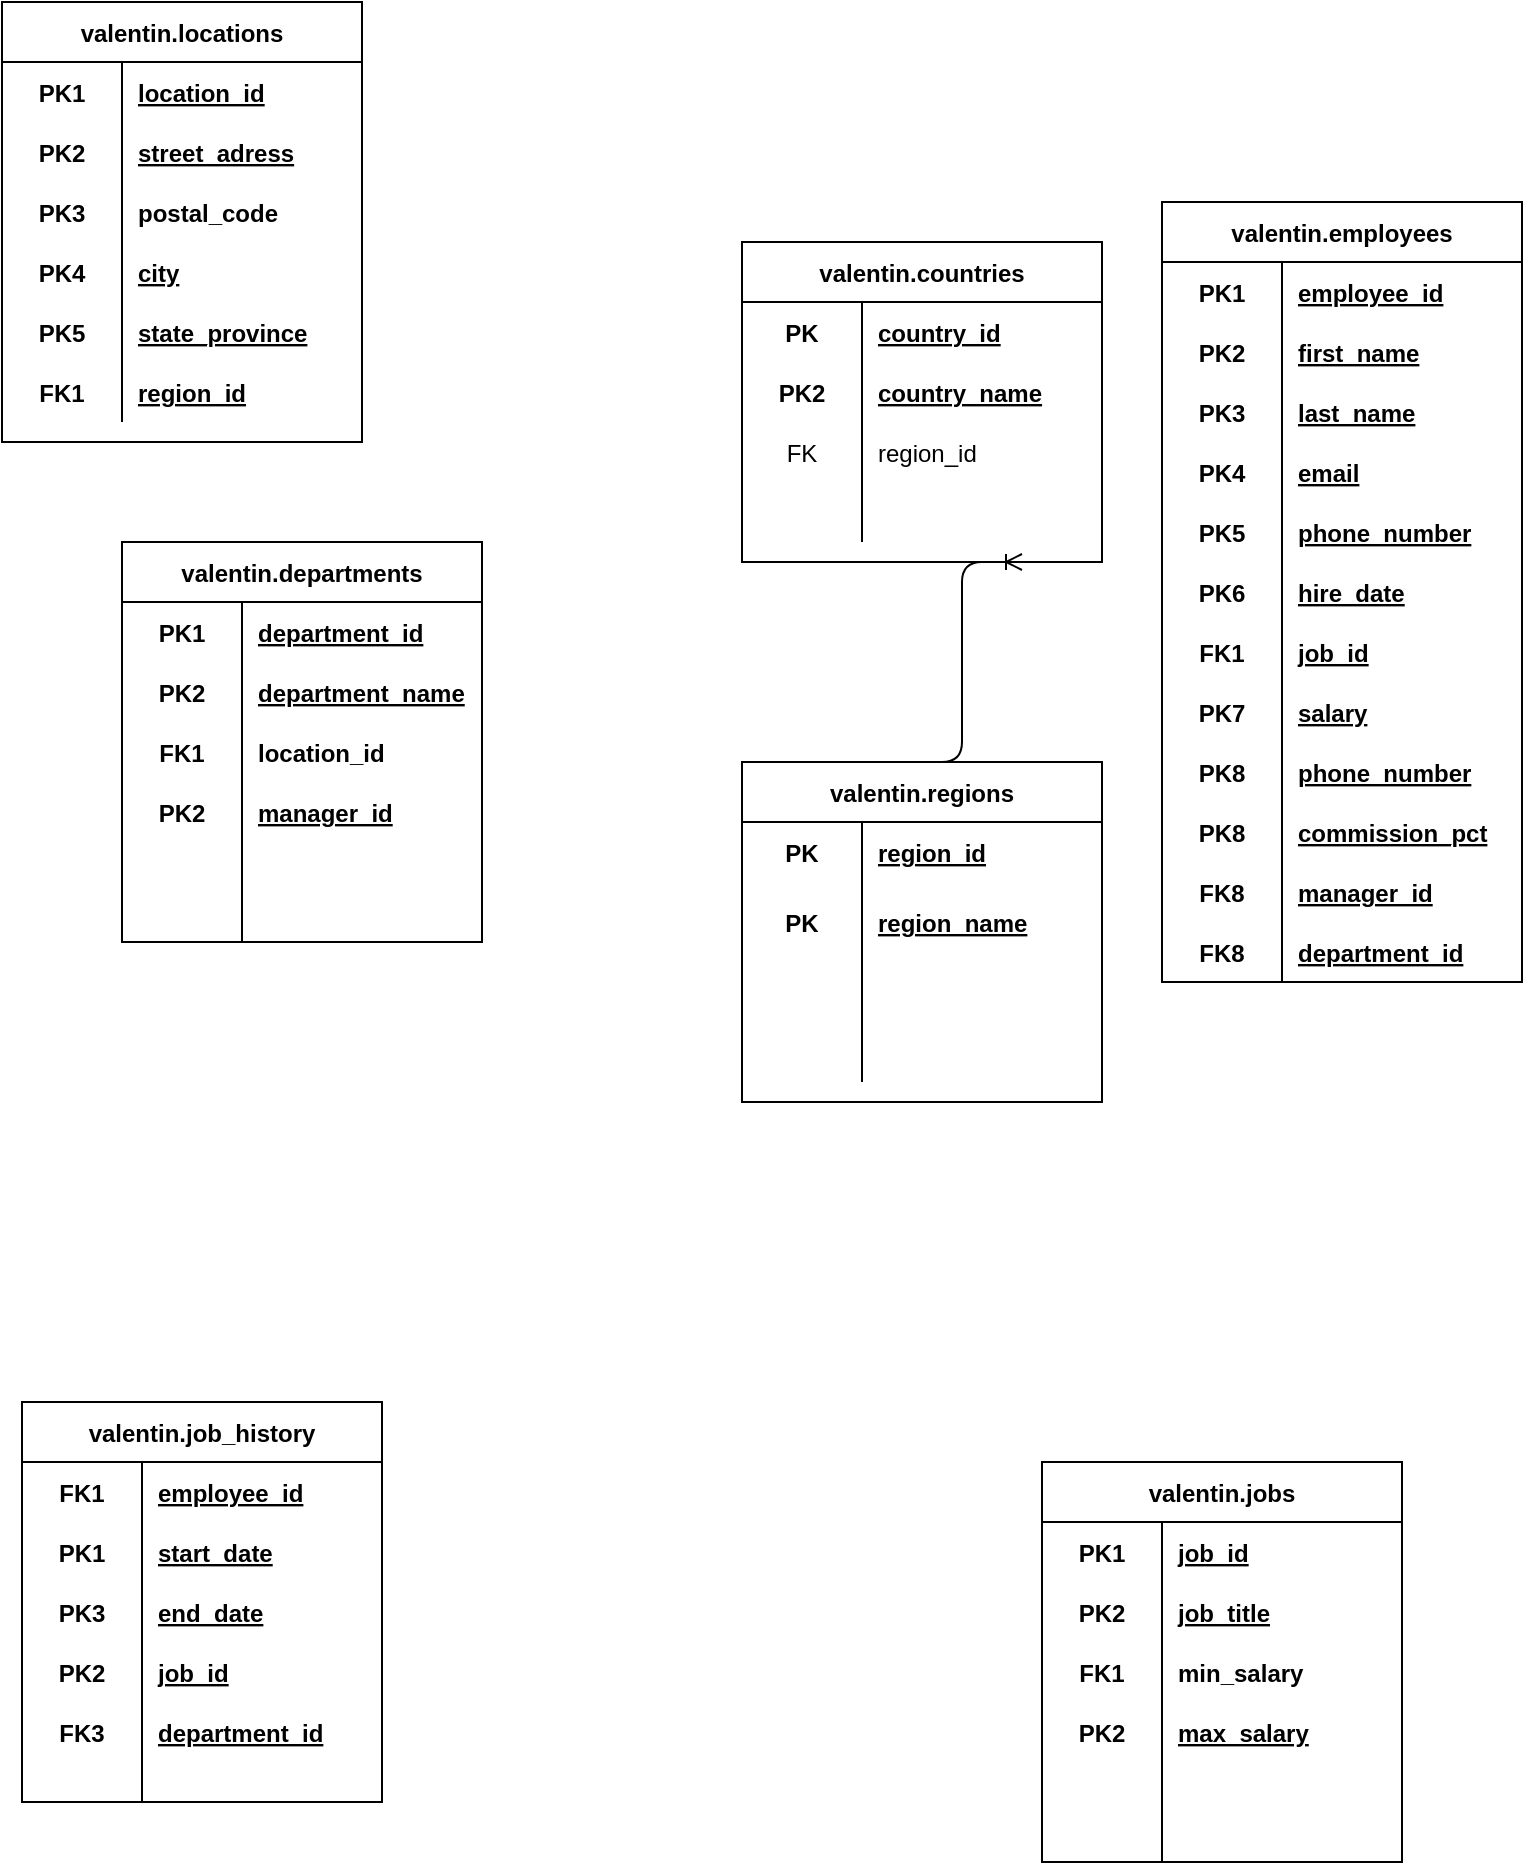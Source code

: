 <mxfile version="13.10.1" type="github"><diagram id="auROdRa1ODLx50EWRvjH" name="Page-1"><mxGraphModel dx="1038" dy="523" grid="1" gridSize="10" guides="1" tooltips="1" connect="1" arrows="1" fold="1" page="1" pageScale="1" pageWidth="827" pageHeight="1169" math="0" shadow="0"><root><mxCell id="0"/><mxCell id="1" parent="0"/><mxCell id="sMAWAuY0yHRVoOCwFeGY-1" value="valentin.regions" style="shape=table;startSize=30;container=1;collapsible=1;childLayout=tableLayout;fixedRows=1;rowLines=0;fontStyle=1;align=center;resizeLast=1;" vertex="1" parent="1"><mxGeometry x="370" y="400" width="180" height="170" as="geometry"/></mxCell><mxCell id="sMAWAuY0yHRVoOCwFeGY-2" value="" style="shape=partialRectangle;collapsible=0;dropTarget=0;pointerEvents=0;fillColor=none;top=0;left=0;bottom=0;right=0;points=[[0,0.5],[1,0.5]];portConstraint=eastwest;" vertex="1" parent="sMAWAuY0yHRVoOCwFeGY-1"><mxGeometry y="30" width="180" height="30" as="geometry"/></mxCell><mxCell id="sMAWAuY0yHRVoOCwFeGY-3" value="PK" style="shape=partialRectangle;connectable=0;fillColor=none;top=0;left=0;bottom=0;right=0;fontStyle=1;overflow=hidden;" vertex="1" parent="sMAWAuY0yHRVoOCwFeGY-2"><mxGeometry width="60" height="30" as="geometry"/></mxCell><mxCell id="sMAWAuY0yHRVoOCwFeGY-4" value="region_id" style="shape=partialRectangle;connectable=0;fillColor=none;top=0;left=0;bottom=0;right=0;align=left;spacingLeft=6;fontStyle=5;overflow=hidden;" vertex="1" parent="sMAWAuY0yHRVoOCwFeGY-2"><mxGeometry x="60" width="120" height="30" as="geometry"/></mxCell><mxCell id="sMAWAuY0yHRVoOCwFeGY-5" value="" style="shape=partialRectangle;collapsible=0;dropTarget=0;pointerEvents=0;fillColor=none;top=0;left=0;bottom=1;right=0;points=[[0,0.5],[1,0.5]];portConstraint=eastwest;strokeColor=none;" vertex="1" parent="sMAWAuY0yHRVoOCwFeGY-1"><mxGeometry y="60" width="180" height="40" as="geometry"/></mxCell><mxCell id="sMAWAuY0yHRVoOCwFeGY-6" value="PK" style="shape=partialRectangle;connectable=0;fillColor=none;top=0;left=0;bottom=0;right=0;fontStyle=1;overflow=hidden;" vertex="1" parent="sMAWAuY0yHRVoOCwFeGY-5"><mxGeometry width="60" height="40" as="geometry"/></mxCell><mxCell id="sMAWAuY0yHRVoOCwFeGY-7" value="region_name" style="shape=partialRectangle;connectable=0;fillColor=none;top=0;left=0;bottom=0;right=0;align=left;spacingLeft=6;fontStyle=5;overflow=hidden;" vertex="1" parent="sMAWAuY0yHRVoOCwFeGY-5"><mxGeometry x="60" width="120" height="40" as="geometry"/></mxCell><mxCell id="sMAWAuY0yHRVoOCwFeGY-8" value="" style="shape=partialRectangle;collapsible=0;dropTarget=0;pointerEvents=0;fillColor=none;top=0;left=0;bottom=0;right=0;points=[[0,0.5],[1,0.5]];portConstraint=eastwest;" vertex="1" parent="sMAWAuY0yHRVoOCwFeGY-1"><mxGeometry y="100" width="180" height="30" as="geometry"/></mxCell><mxCell id="sMAWAuY0yHRVoOCwFeGY-9" value="" style="shape=partialRectangle;connectable=0;fillColor=none;top=0;left=0;bottom=0;right=0;editable=1;overflow=hidden;" vertex="1" parent="sMAWAuY0yHRVoOCwFeGY-8"><mxGeometry width="60" height="30" as="geometry"/></mxCell><mxCell id="sMAWAuY0yHRVoOCwFeGY-10" value="" style="shape=partialRectangle;connectable=0;fillColor=none;top=0;left=0;bottom=0;right=0;align=left;spacingLeft=6;overflow=hidden;" vertex="1" parent="sMAWAuY0yHRVoOCwFeGY-8"><mxGeometry x="60" width="120" height="30" as="geometry"/></mxCell><mxCell id="sMAWAuY0yHRVoOCwFeGY-11" value="" style="shape=partialRectangle;collapsible=0;dropTarget=0;pointerEvents=0;fillColor=none;top=0;left=0;bottom=0;right=0;points=[[0,0.5],[1,0.5]];portConstraint=eastwest;" vertex="1" parent="sMAWAuY0yHRVoOCwFeGY-1"><mxGeometry y="130" width="180" height="30" as="geometry"/></mxCell><mxCell id="sMAWAuY0yHRVoOCwFeGY-12" value="" style="shape=partialRectangle;connectable=0;fillColor=none;top=0;left=0;bottom=0;right=0;editable=1;overflow=hidden;" vertex="1" parent="sMAWAuY0yHRVoOCwFeGY-11"><mxGeometry width="60" height="30" as="geometry"/></mxCell><mxCell id="sMAWAuY0yHRVoOCwFeGY-13" value="" style="shape=partialRectangle;connectable=0;fillColor=none;top=0;left=0;bottom=0;right=0;align=left;spacingLeft=6;overflow=hidden;" vertex="1" parent="sMAWAuY0yHRVoOCwFeGY-11"><mxGeometry x="60" width="120" height="30" as="geometry"/></mxCell><mxCell id="WiR1-KO9exxDyAQfKW_R-1" value="valentin.countries" style="shape=table;startSize=30;container=1;collapsible=1;childLayout=tableLayout;fixedRows=1;rowLines=0;fontStyle=1;align=center;resizeLast=1;" vertex="1" parent="1"><mxGeometry x="370" y="140" width="180" height="160" as="geometry"/></mxCell><mxCell id="WiR1-KO9exxDyAQfKW_R-2" value="" style="shape=partialRectangle;collapsible=0;dropTarget=0;pointerEvents=0;fillColor=none;top=0;left=0;bottom=0;right=0;points=[[0,0.5],[1,0.5]];portConstraint=eastwest;" vertex="1" parent="WiR1-KO9exxDyAQfKW_R-1"><mxGeometry y="30" width="180" height="30" as="geometry"/></mxCell><mxCell id="WiR1-KO9exxDyAQfKW_R-3" value="PK" style="shape=partialRectangle;connectable=0;fillColor=none;top=0;left=0;bottom=0;right=0;fontStyle=1;overflow=hidden;" vertex="1" parent="WiR1-KO9exxDyAQfKW_R-2"><mxGeometry width="60" height="30" as="geometry"/></mxCell><mxCell id="WiR1-KO9exxDyAQfKW_R-4" value="country_id" style="shape=partialRectangle;connectable=0;fillColor=none;top=0;left=0;bottom=0;right=0;align=left;spacingLeft=6;fontStyle=5;overflow=hidden;" vertex="1" parent="WiR1-KO9exxDyAQfKW_R-2"><mxGeometry x="60" width="120" height="30" as="geometry"/></mxCell><mxCell id="WiR1-KO9exxDyAQfKW_R-5" value="" style="shape=partialRectangle;collapsible=0;dropTarget=0;pointerEvents=0;fillColor=none;top=0;left=0;bottom=1;right=0;points=[[0,0.5],[1,0.5]];portConstraint=eastwest;strokeColor=none;" vertex="1" parent="WiR1-KO9exxDyAQfKW_R-1"><mxGeometry y="60" width="180" height="30" as="geometry"/></mxCell><mxCell id="WiR1-KO9exxDyAQfKW_R-6" value="PK2" style="shape=partialRectangle;connectable=0;fillColor=none;top=0;left=0;bottom=0;right=0;fontStyle=1;overflow=hidden;" vertex="1" parent="WiR1-KO9exxDyAQfKW_R-5"><mxGeometry width="60" height="30" as="geometry"/></mxCell><mxCell id="WiR1-KO9exxDyAQfKW_R-7" value="country_name" style="shape=partialRectangle;connectable=0;fillColor=none;top=0;left=0;bottom=0;right=0;align=left;spacingLeft=6;fontStyle=5;overflow=hidden;" vertex="1" parent="WiR1-KO9exxDyAQfKW_R-5"><mxGeometry x="60" width="120" height="30" as="geometry"/></mxCell><mxCell id="WiR1-KO9exxDyAQfKW_R-8" value="" style="shape=partialRectangle;collapsible=0;dropTarget=0;pointerEvents=0;fillColor=none;top=0;left=0;bottom=0;right=0;points=[[0,0.5],[1,0.5]];portConstraint=eastwest;" vertex="1" parent="WiR1-KO9exxDyAQfKW_R-1"><mxGeometry y="90" width="180" height="30" as="geometry"/></mxCell><mxCell id="WiR1-KO9exxDyAQfKW_R-9" value="FK" style="shape=partialRectangle;connectable=0;fillColor=none;top=0;left=0;bottom=0;right=0;editable=1;overflow=hidden;" vertex="1" parent="WiR1-KO9exxDyAQfKW_R-8"><mxGeometry width="60" height="30" as="geometry"/></mxCell><mxCell id="WiR1-KO9exxDyAQfKW_R-10" value="region_id" style="shape=partialRectangle;connectable=0;fillColor=none;top=0;left=0;bottom=0;right=0;align=left;spacingLeft=6;overflow=hidden;" vertex="1" parent="WiR1-KO9exxDyAQfKW_R-8"><mxGeometry x="60" width="120" height="30" as="geometry"/></mxCell><mxCell id="WiR1-KO9exxDyAQfKW_R-11" value="" style="shape=partialRectangle;collapsible=0;dropTarget=0;pointerEvents=0;fillColor=none;top=0;left=0;bottom=0;right=0;points=[[0,0.5],[1,0.5]];portConstraint=eastwest;" vertex="1" parent="WiR1-KO9exxDyAQfKW_R-1"><mxGeometry y="120" width="180" height="30" as="geometry"/></mxCell><mxCell id="WiR1-KO9exxDyAQfKW_R-12" value="" style="shape=partialRectangle;connectable=0;fillColor=none;top=0;left=0;bottom=0;right=0;editable=1;overflow=hidden;" vertex="1" parent="WiR1-KO9exxDyAQfKW_R-11"><mxGeometry width="60" height="30" as="geometry"/></mxCell><mxCell id="WiR1-KO9exxDyAQfKW_R-13" value="" style="shape=partialRectangle;connectable=0;fillColor=none;top=0;left=0;bottom=0;right=0;align=left;spacingLeft=6;overflow=hidden;" vertex="1" parent="WiR1-KO9exxDyAQfKW_R-11"><mxGeometry x="60" width="120" height="30" as="geometry"/></mxCell><mxCell id="WiR1-KO9exxDyAQfKW_R-15" value="" style="edgeStyle=entityRelationEdgeStyle;fontSize=12;html=1;endArrow=ERoneToMany;" edge="1" parent="1"><mxGeometry width="100" height="100" relative="1" as="geometry"><mxPoint x="450" y="400" as="sourcePoint"/><mxPoint x="510" y="300" as="targetPoint"/></mxGeometry></mxCell><mxCell id="WiR1-KO9exxDyAQfKW_R-16" value="valentin.locations" style="shape=table;startSize=30;container=1;collapsible=1;childLayout=tableLayout;fixedRows=1;rowLines=0;fontStyle=1;align=center;resizeLast=1;" vertex="1" parent="1"><mxGeometry y="20" width="180" height="220" as="geometry"/></mxCell><mxCell id="WiR1-KO9exxDyAQfKW_R-17" value="" style="shape=partialRectangle;collapsible=0;dropTarget=0;pointerEvents=0;fillColor=none;top=0;left=0;bottom=0;right=0;points=[[0,0.5],[1,0.5]];portConstraint=eastwest;" vertex="1" parent="WiR1-KO9exxDyAQfKW_R-16"><mxGeometry y="30" width="180" height="30" as="geometry"/></mxCell><mxCell id="WiR1-KO9exxDyAQfKW_R-18" value="PK1" style="shape=partialRectangle;connectable=0;fillColor=none;top=0;left=0;bottom=0;right=0;fontStyle=1;overflow=hidden;" vertex="1" parent="WiR1-KO9exxDyAQfKW_R-17"><mxGeometry width="60" height="30" as="geometry"/></mxCell><mxCell id="WiR1-KO9exxDyAQfKW_R-19" value="location_id" style="shape=partialRectangle;connectable=0;fillColor=none;top=0;left=0;bottom=0;right=0;align=left;spacingLeft=6;fontStyle=5;overflow=hidden;" vertex="1" parent="WiR1-KO9exxDyAQfKW_R-17"><mxGeometry x="60" width="120" height="30" as="geometry"/></mxCell><mxCell id="WiR1-KO9exxDyAQfKW_R-20" value="" style="shape=partialRectangle;collapsible=0;dropTarget=0;pointerEvents=0;fillColor=none;top=0;left=0;bottom=1;right=0;points=[[0,0.5],[1,0.5]];portConstraint=eastwest;strokeColor=none;" vertex="1" parent="WiR1-KO9exxDyAQfKW_R-16"><mxGeometry y="60" width="180" height="30" as="geometry"/></mxCell><mxCell id="WiR1-KO9exxDyAQfKW_R-21" value="PK2" style="shape=partialRectangle;connectable=0;fillColor=none;top=0;left=0;bottom=0;right=0;fontStyle=1;overflow=hidden;" vertex="1" parent="WiR1-KO9exxDyAQfKW_R-20"><mxGeometry width="60" height="30" as="geometry"/></mxCell><mxCell id="WiR1-KO9exxDyAQfKW_R-22" value="street_adress" style="shape=partialRectangle;connectable=0;fillColor=none;top=0;left=0;bottom=0;right=0;align=left;spacingLeft=6;fontStyle=5;overflow=hidden;" vertex="1" parent="WiR1-KO9exxDyAQfKW_R-20"><mxGeometry x="60" width="120" height="30" as="geometry"/></mxCell><mxCell id="WiR1-KO9exxDyAQfKW_R-23" value="" style="shape=partialRectangle;collapsible=0;dropTarget=0;pointerEvents=0;fillColor=none;top=0;left=0;bottom=0;right=0;points=[[0,0.5],[1,0.5]];portConstraint=eastwest;" vertex="1" parent="WiR1-KO9exxDyAQfKW_R-16"><mxGeometry y="90" width="180" height="30" as="geometry"/></mxCell><mxCell id="WiR1-KO9exxDyAQfKW_R-24" value="PK3" style="shape=partialRectangle;connectable=0;fillColor=none;top=0;left=0;bottom=0;right=0;editable=1;overflow=hidden;fontStyle=1" vertex="1" parent="WiR1-KO9exxDyAQfKW_R-23"><mxGeometry width="60" height="30" as="geometry"/></mxCell><mxCell id="WiR1-KO9exxDyAQfKW_R-25" value="postal_code" style="shape=partialRectangle;connectable=0;fillColor=none;top=0;left=0;bottom=0;right=0;align=left;spacingLeft=6;overflow=hidden;fontStyle=1" vertex="1" parent="WiR1-KO9exxDyAQfKW_R-23"><mxGeometry x="60" width="120" height="30" as="geometry"/></mxCell><mxCell id="WiR1-KO9exxDyAQfKW_R-29" value="" style="shape=partialRectangle;collapsible=0;dropTarget=0;pointerEvents=0;fillColor=none;top=0;left=0;bottom=1;right=0;points=[[0,0.5],[1,0.5]];portConstraint=eastwest;strokeColor=none;" vertex="1" parent="WiR1-KO9exxDyAQfKW_R-16"><mxGeometry y="120" width="180" height="30" as="geometry"/></mxCell><mxCell id="WiR1-KO9exxDyAQfKW_R-30" value="PK4" style="shape=partialRectangle;connectable=0;fillColor=none;top=0;left=0;bottom=0;right=0;fontStyle=1;overflow=hidden;" vertex="1" parent="WiR1-KO9exxDyAQfKW_R-29"><mxGeometry width="60" height="30" as="geometry"/></mxCell><mxCell id="WiR1-KO9exxDyAQfKW_R-31" value="city" style="shape=partialRectangle;connectable=0;fillColor=none;top=0;left=0;bottom=0;right=0;align=left;spacingLeft=6;fontStyle=5;overflow=hidden;" vertex="1" parent="WiR1-KO9exxDyAQfKW_R-29"><mxGeometry x="60" width="120" height="30" as="geometry"/></mxCell><mxCell id="WiR1-KO9exxDyAQfKW_R-26" value="" style="shape=partialRectangle;collapsible=0;dropTarget=0;pointerEvents=0;fillColor=none;top=0;left=0;bottom=0;right=0;points=[[0,0.5],[1,0.5]];portConstraint=eastwest;strokeColor=none;" vertex="1" parent="WiR1-KO9exxDyAQfKW_R-16"><mxGeometry y="150" width="180" height="30" as="geometry"/></mxCell><mxCell id="WiR1-KO9exxDyAQfKW_R-27" value="PK5" style="shape=partialRectangle;connectable=0;fillColor=none;top=0;left=0;bottom=0;right=0;editable=1;overflow=hidden;fontStyle=1" vertex="1" parent="WiR1-KO9exxDyAQfKW_R-26"><mxGeometry width="60" height="30" as="geometry"/></mxCell><mxCell id="WiR1-KO9exxDyAQfKW_R-28" value="state_province" style="shape=partialRectangle;connectable=0;fillColor=none;top=0;left=0;bottom=0;right=0;align=left;spacingLeft=6;overflow=hidden;fontStyle=5" vertex="1" parent="WiR1-KO9exxDyAQfKW_R-26"><mxGeometry x="60" width="120" height="30" as="geometry"/></mxCell><mxCell id="WiR1-KO9exxDyAQfKW_R-33" value="" style="shape=partialRectangle;collapsible=0;dropTarget=0;pointerEvents=0;fillColor=none;top=0;left=0;bottom=1;right=0;points=[[0,0.5],[1,0.5]];portConstraint=eastwest;strokeColor=none;" vertex="1" parent="WiR1-KO9exxDyAQfKW_R-16"><mxGeometry y="180" width="180" height="30" as="geometry"/></mxCell><mxCell id="WiR1-KO9exxDyAQfKW_R-34" value="FK1" style="shape=partialRectangle;connectable=0;fillColor=none;top=0;left=0;bottom=0;right=0;fontStyle=1;overflow=hidden;" vertex="1" parent="WiR1-KO9exxDyAQfKW_R-33"><mxGeometry width="60" height="30" as="geometry"/></mxCell><mxCell id="WiR1-KO9exxDyAQfKW_R-35" value="region_id" style="shape=partialRectangle;connectable=0;fillColor=none;top=0;left=0;bottom=0;right=0;align=left;spacingLeft=6;fontStyle=5;overflow=hidden;" vertex="1" parent="WiR1-KO9exxDyAQfKW_R-33"><mxGeometry x="60" width="120" height="30" as="geometry"/></mxCell><mxCell id="WiR1-KO9exxDyAQfKW_R-36" value="valentin.departments" style="shape=table;startSize=30;container=1;collapsible=1;childLayout=tableLayout;fixedRows=1;rowLines=0;fontStyle=1;align=center;resizeLast=1;" vertex="1" parent="1"><mxGeometry x="60" y="290" width="180" height="200" as="geometry"/></mxCell><mxCell id="WiR1-KO9exxDyAQfKW_R-37" value="" style="shape=partialRectangle;collapsible=0;dropTarget=0;pointerEvents=0;fillColor=none;top=0;left=0;bottom=0;right=0;points=[[0,0.5],[1,0.5]];portConstraint=eastwest;" vertex="1" parent="WiR1-KO9exxDyAQfKW_R-36"><mxGeometry y="30" width="180" height="30" as="geometry"/></mxCell><mxCell id="WiR1-KO9exxDyAQfKW_R-38" value="PK1" style="shape=partialRectangle;connectable=0;fillColor=none;top=0;left=0;bottom=0;right=0;fontStyle=1;overflow=hidden;" vertex="1" parent="WiR1-KO9exxDyAQfKW_R-37"><mxGeometry width="60" height="30" as="geometry"/></mxCell><mxCell id="WiR1-KO9exxDyAQfKW_R-39" value="department_id" style="shape=partialRectangle;connectable=0;fillColor=none;top=0;left=0;bottom=0;right=0;align=left;spacingLeft=6;fontStyle=5;overflow=hidden;" vertex="1" parent="WiR1-KO9exxDyAQfKW_R-37"><mxGeometry x="60" width="120" height="30" as="geometry"/></mxCell><mxCell id="WiR1-KO9exxDyAQfKW_R-40" value="" style="shape=partialRectangle;collapsible=0;dropTarget=0;pointerEvents=0;fillColor=none;top=0;left=0;bottom=1;right=0;points=[[0,0.5],[1,0.5]];portConstraint=eastwest;strokeColor=none;" vertex="1" parent="WiR1-KO9exxDyAQfKW_R-36"><mxGeometry y="60" width="180" height="30" as="geometry"/></mxCell><mxCell id="WiR1-KO9exxDyAQfKW_R-41" value="PK2" style="shape=partialRectangle;connectable=0;fillColor=none;top=0;left=0;bottom=0;right=0;fontStyle=1;overflow=hidden;" vertex="1" parent="WiR1-KO9exxDyAQfKW_R-40"><mxGeometry width="60" height="30" as="geometry"/></mxCell><mxCell id="WiR1-KO9exxDyAQfKW_R-42" value="department_name" style="shape=partialRectangle;connectable=0;fillColor=none;top=0;left=0;bottom=0;right=0;align=left;spacingLeft=6;fontStyle=5;overflow=hidden;" vertex="1" parent="WiR1-KO9exxDyAQfKW_R-40"><mxGeometry x="60" width="120" height="30" as="geometry"/></mxCell><mxCell id="WiR1-KO9exxDyAQfKW_R-43" value="" style="shape=partialRectangle;collapsible=0;dropTarget=0;pointerEvents=0;fillColor=none;top=0;left=0;bottom=0;right=0;points=[[0,0.5],[1,0.5]];portConstraint=eastwest;" vertex="1" parent="WiR1-KO9exxDyAQfKW_R-36"><mxGeometry y="90" width="180" height="30" as="geometry"/></mxCell><mxCell id="WiR1-KO9exxDyAQfKW_R-44" value="FK1" style="shape=partialRectangle;connectable=0;fillColor=none;top=0;left=0;bottom=0;right=0;editable=1;overflow=hidden;fontStyle=1" vertex="1" parent="WiR1-KO9exxDyAQfKW_R-43"><mxGeometry width="60" height="30" as="geometry"/></mxCell><mxCell id="WiR1-KO9exxDyAQfKW_R-45" value="location_id" style="shape=partialRectangle;connectable=0;fillColor=none;top=0;left=0;bottom=0;right=0;align=left;spacingLeft=6;overflow=hidden;fontStyle=1" vertex="1" parent="WiR1-KO9exxDyAQfKW_R-43"><mxGeometry x="60" width="120" height="30" as="geometry"/></mxCell><mxCell id="WiR1-KO9exxDyAQfKW_R-46" value="" style="shape=partialRectangle;collapsible=0;dropTarget=0;pointerEvents=0;fillColor=none;top=0;left=0;bottom=1;right=0;points=[[0,0.5],[1,0.5]];portConstraint=eastwest;strokeColor=none;" vertex="1" parent="WiR1-KO9exxDyAQfKW_R-36"><mxGeometry y="120" width="180" height="30" as="geometry"/></mxCell><mxCell id="WiR1-KO9exxDyAQfKW_R-47" value="PK2" style="shape=partialRectangle;connectable=0;fillColor=none;top=0;left=0;bottom=0;right=0;fontStyle=1;overflow=hidden;" vertex="1" parent="WiR1-KO9exxDyAQfKW_R-46"><mxGeometry width="60" height="30" as="geometry"/></mxCell><mxCell id="WiR1-KO9exxDyAQfKW_R-48" value="manager_id" style="shape=partialRectangle;connectable=0;fillColor=none;top=0;left=0;bottom=0;right=0;align=left;spacingLeft=6;fontStyle=5;overflow=hidden;" vertex="1" parent="WiR1-KO9exxDyAQfKW_R-46"><mxGeometry x="60" width="120" height="30" as="geometry"/></mxCell><mxCell id="WiR1-KO9exxDyAQfKW_R-49" value="" style="shape=partialRectangle;collapsible=0;dropTarget=0;pointerEvents=0;fillColor=none;top=0;left=0;bottom=0;right=0;points=[[0,0.5],[1,0.5]];portConstraint=eastwest;strokeColor=none;" vertex="1" parent="WiR1-KO9exxDyAQfKW_R-36"><mxGeometry y="150" width="180" height="30" as="geometry"/></mxCell><mxCell id="WiR1-KO9exxDyAQfKW_R-50" value="" style="shape=partialRectangle;connectable=0;fillColor=none;top=0;left=0;bottom=0;right=0;editable=1;overflow=hidden;fontStyle=1" vertex="1" parent="WiR1-KO9exxDyAQfKW_R-49"><mxGeometry width="60" height="30" as="geometry"/></mxCell><mxCell id="WiR1-KO9exxDyAQfKW_R-51" value="" style="shape=partialRectangle;connectable=0;fillColor=none;top=0;left=0;bottom=0;right=0;align=left;spacingLeft=6;overflow=hidden;fontStyle=5" vertex="1" parent="WiR1-KO9exxDyAQfKW_R-49"><mxGeometry x="60" width="120" height="30" as="geometry"/></mxCell><mxCell id="WiR1-KO9exxDyAQfKW_R-52" value="" style="shape=partialRectangle;collapsible=0;dropTarget=0;pointerEvents=0;fillColor=none;top=0;left=0;bottom=1;right=0;points=[[0,0.5],[1,0.5]];portConstraint=eastwest;strokeColor=none;" vertex="1" parent="WiR1-KO9exxDyAQfKW_R-36"><mxGeometry y="180" width="180" height="20" as="geometry"/></mxCell><mxCell id="WiR1-KO9exxDyAQfKW_R-53" value="" style="shape=partialRectangle;connectable=0;fillColor=none;top=0;left=0;bottom=0;right=0;fontStyle=1;overflow=hidden;" vertex="1" parent="WiR1-KO9exxDyAQfKW_R-52"><mxGeometry width="60" height="20" as="geometry"/></mxCell><mxCell id="WiR1-KO9exxDyAQfKW_R-54" value="" style="shape=partialRectangle;connectable=0;fillColor=none;top=0;left=0;bottom=0;right=0;align=left;spacingLeft=6;fontStyle=5;overflow=hidden;" vertex="1" parent="WiR1-KO9exxDyAQfKW_R-52"><mxGeometry x="60" width="120" height="20" as="geometry"/></mxCell><mxCell id="WiR1-KO9exxDyAQfKW_R-55" value="valentin.employees" style="shape=table;startSize=30;container=1;collapsible=1;childLayout=tableLayout;fixedRows=1;rowLines=0;fontStyle=1;align=center;resizeLast=1;" vertex="1" parent="1"><mxGeometry x="580" y="120" width="180" height="390" as="geometry"/></mxCell><mxCell id="WiR1-KO9exxDyAQfKW_R-56" value="" style="shape=partialRectangle;collapsible=0;dropTarget=0;pointerEvents=0;fillColor=none;top=0;left=0;bottom=0;right=0;points=[[0,0.5],[1,0.5]];portConstraint=eastwest;" vertex="1" parent="WiR1-KO9exxDyAQfKW_R-55"><mxGeometry y="30" width="180" height="30" as="geometry"/></mxCell><mxCell id="WiR1-KO9exxDyAQfKW_R-57" value="PK1" style="shape=partialRectangle;connectable=0;fillColor=none;top=0;left=0;bottom=0;right=0;fontStyle=1;overflow=hidden;" vertex="1" parent="WiR1-KO9exxDyAQfKW_R-56"><mxGeometry width="60" height="30" as="geometry"/></mxCell><mxCell id="WiR1-KO9exxDyAQfKW_R-58" value="employee_id" style="shape=partialRectangle;connectable=0;fillColor=none;top=0;left=0;bottom=0;right=0;align=left;spacingLeft=6;fontStyle=5;overflow=hidden;" vertex="1" parent="WiR1-KO9exxDyAQfKW_R-56"><mxGeometry x="60" width="120" height="30" as="geometry"/></mxCell><mxCell id="WiR1-KO9exxDyAQfKW_R-59" value="" style="shape=partialRectangle;collapsible=0;dropTarget=0;pointerEvents=0;fillColor=none;top=0;left=0;bottom=1;right=0;points=[[0,0.5],[1,0.5]];portConstraint=eastwest;strokeColor=none;" vertex="1" parent="WiR1-KO9exxDyAQfKW_R-55"><mxGeometry y="60" width="180" height="30" as="geometry"/></mxCell><mxCell id="WiR1-KO9exxDyAQfKW_R-60" value="PK2" style="shape=partialRectangle;connectable=0;fillColor=none;top=0;left=0;bottom=0;right=0;fontStyle=1;overflow=hidden;" vertex="1" parent="WiR1-KO9exxDyAQfKW_R-59"><mxGeometry width="60" height="30" as="geometry"/></mxCell><mxCell id="WiR1-KO9exxDyAQfKW_R-61" value="first_name" style="shape=partialRectangle;connectable=0;fillColor=none;top=0;left=0;bottom=0;right=0;align=left;spacingLeft=6;fontStyle=5;overflow=hidden;" vertex="1" parent="WiR1-KO9exxDyAQfKW_R-59"><mxGeometry x="60" width="120" height="30" as="geometry"/></mxCell><mxCell id="WiR1-KO9exxDyAQfKW_R-62" value="" style="shape=partialRectangle;collapsible=0;dropTarget=0;pointerEvents=0;fillColor=none;top=0;left=0;bottom=0;right=0;points=[[0,0.5],[1,0.5]];portConstraint=eastwest;" vertex="1" parent="WiR1-KO9exxDyAQfKW_R-55"><mxGeometry y="90" width="180" height="30" as="geometry"/></mxCell><mxCell id="WiR1-KO9exxDyAQfKW_R-63" value="PK3" style="shape=partialRectangle;connectable=0;fillColor=none;top=0;left=0;bottom=0;right=0;editable=1;overflow=hidden;fontStyle=1" vertex="1" parent="WiR1-KO9exxDyAQfKW_R-62"><mxGeometry width="60" height="30" as="geometry"/></mxCell><mxCell id="WiR1-KO9exxDyAQfKW_R-64" value="last_name" style="shape=partialRectangle;connectable=0;fillColor=none;top=0;left=0;bottom=0;right=0;align=left;spacingLeft=6;overflow=hidden;fontStyle=5" vertex="1" parent="WiR1-KO9exxDyAQfKW_R-62"><mxGeometry x="60" width="120" height="30" as="geometry"/></mxCell><mxCell id="WiR1-KO9exxDyAQfKW_R-65" value="" style="shape=partialRectangle;collapsible=0;dropTarget=0;pointerEvents=0;fillColor=none;top=0;left=0;bottom=1;right=0;points=[[0,0.5],[1,0.5]];portConstraint=eastwest;strokeColor=none;" vertex="1" parent="WiR1-KO9exxDyAQfKW_R-55"><mxGeometry y="120" width="180" height="30" as="geometry"/></mxCell><mxCell id="WiR1-KO9exxDyAQfKW_R-66" value="PK4" style="shape=partialRectangle;connectable=0;fillColor=none;top=0;left=0;bottom=0;right=0;fontStyle=1;overflow=hidden;" vertex="1" parent="WiR1-KO9exxDyAQfKW_R-65"><mxGeometry width="60" height="30" as="geometry"/></mxCell><mxCell id="WiR1-KO9exxDyAQfKW_R-67" value="email" style="shape=partialRectangle;connectable=0;fillColor=none;top=0;left=0;bottom=0;right=0;align=left;spacingLeft=6;fontStyle=5;overflow=hidden;" vertex="1" parent="WiR1-KO9exxDyAQfKW_R-65"><mxGeometry x="60" width="120" height="30" as="geometry"/></mxCell><mxCell id="WiR1-KO9exxDyAQfKW_R-68" value="" style="shape=partialRectangle;collapsible=0;dropTarget=0;pointerEvents=0;fillColor=none;top=0;left=0;bottom=0;right=0;points=[[0,0.5],[1,0.5]];portConstraint=eastwest;strokeColor=none;" vertex="1" parent="WiR1-KO9exxDyAQfKW_R-55"><mxGeometry y="150" width="180" height="30" as="geometry"/></mxCell><mxCell id="WiR1-KO9exxDyAQfKW_R-69" value="PK5" style="shape=partialRectangle;connectable=0;fillColor=none;top=0;left=0;bottom=0;right=0;editable=1;overflow=hidden;fontStyle=1" vertex="1" parent="WiR1-KO9exxDyAQfKW_R-68"><mxGeometry width="60" height="30" as="geometry"/></mxCell><mxCell id="WiR1-KO9exxDyAQfKW_R-70" value="phone_number" style="shape=partialRectangle;connectable=0;fillColor=none;top=0;left=0;bottom=0;right=0;align=left;spacingLeft=6;overflow=hidden;fontStyle=5" vertex="1" parent="WiR1-KO9exxDyAQfKW_R-68"><mxGeometry x="60" width="120" height="30" as="geometry"/></mxCell><mxCell id="WiR1-KO9exxDyAQfKW_R-71" value="" style="shape=partialRectangle;collapsible=0;dropTarget=0;pointerEvents=0;fillColor=none;top=0;left=0;bottom=1;right=0;points=[[0,0.5],[1,0.5]];portConstraint=eastwest;strokeColor=none;" vertex="1" parent="WiR1-KO9exxDyAQfKW_R-55"><mxGeometry y="180" width="180" height="30" as="geometry"/></mxCell><mxCell id="WiR1-KO9exxDyAQfKW_R-72" value="PK6" style="shape=partialRectangle;connectable=0;fillColor=none;top=0;left=0;bottom=0;right=0;fontStyle=1;overflow=hidden;" vertex="1" parent="WiR1-KO9exxDyAQfKW_R-71"><mxGeometry width="60" height="30" as="geometry"/></mxCell><mxCell id="WiR1-KO9exxDyAQfKW_R-73" value="hire_date" style="shape=partialRectangle;connectable=0;fillColor=none;top=0;left=0;bottom=0;right=0;align=left;spacingLeft=6;fontStyle=5;overflow=hidden;" vertex="1" parent="WiR1-KO9exxDyAQfKW_R-71"><mxGeometry x="60" width="120" height="30" as="geometry"/></mxCell><mxCell id="WiR1-KO9exxDyAQfKW_R-74" value="" style="shape=partialRectangle;collapsible=0;dropTarget=0;pointerEvents=0;fillColor=none;top=0;left=0;bottom=0;right=0;points=[[0,0.5],[1,0.5]];portConstraint=eastwest;strokeColor=none;" vertex="1" parent="WiR1-KO9exxDyAQfKW_R-55"><mxGeometry y="210" width="180" height="30" as="geometry"/></mxCell><mxCell id="WiR1-KO9exxDyAQfKW_R-75" value="FK1" style="shape=partialRectangle;connectable=0;fillColor=none;top=0;left=0;bottom=0;right=0;editable=1;overflow=hidden;fontStyle=1" vertex="1" parent="WiR1-KO9exxDyAQfKW_R-74"><mxGeometry width="60" height="30" as="geometry"/></mxCell><mxCell id="WiR1-KO9exxDyAQfKW_R-76" value="job_id" style="shape=partialRectangle;connectable=0;fillColor=none;top=0;left=0;bottom=0;right=0;align=left;spacingLeft=6;overflow=hidden;fontStyle=5" vertex="1" parent="WiR1-KO9exxDyAQfKW_R-74"><mxGeometry x="60" width="120" height="30" as="geometry"/></mxCell><mxCell id="WiR1-KO9exxDyAQfKW_R-77" value="" style="shape=partialRectangle;collapsible=0;dropTarget=0;pointerEvents=0;fillColor=none;top=0;left=0;bottom=0;right=0;points=[[0,0.5],[1,0.5]];portConstraint=eastwest;strokeColor=none;" vertex="1" parent="WiR1-KO9exxDyAQfKW_R-55"><mxGeometry y="240" width="180" height="30" as="geometry"/></mxCell><mxCell id="WiR1-KO9exxDyAQfKW_R-78" value="PK7" style="shape=partialRectangle;connectable=0;fillColor=none;top=0;left=0;bottom=0;right=0;editable=1;overflow=hidden;fontStyle=1" vertex="1" parent="WiR1-KO9exxDyAQfKW_R-77"><mxGeometry width="60" height="30" as="geometry"/></mxCell><mxCell id="WiR1-KO9exxDyAQfKW_R-79" value="salary" style="shape=partialRectangle;connectable=0;fillColor=none;top=0;left=0;bottom=0;right=0;align=left;spacingLeft=6;overflow=hidden;fontStyle=5" vertex="1" parent="WiR1-KO9exxDyAQfKW_R-77"><mxGeometry x="60" width="120" height="30" as="geometry"/></mxCell><mxCell id="WiR1-KO9exxDyAQfKW_R-80" value="" style="shape=partialRectangle;collapsible=0;dropTarget=0;pointerEvents=0;fillColor=none;top=0;left=0;bottom=0;right=0;points=[[0,0.5],[1,0.5]];portConstraint=eastwest;strokeColor=none;" vertex="1" parent="WiR1-KO9exxDyAQfKW_R-55"><mxGeometry y="270" width="180" height="30" as="geometry"/></mxCell><mxCell id="WiR1-KO9exxDyAQfKW_R-81" value="PK8" style="shape=partialRectangle;connectable=0;fillColor=none;top=0;left=0;bottom=0;right=0;editable=1;overflow=hidden;fontStyle=1" vertex="1" parent="WiR1-KO9exxDyAQfKW_R-80"><mxGeometry width="60" height="30" as="geometry"/></mxCell><mxCell id="WiR1-KO9exxDyAQfKW_R-82" value="phone_number" style="shape=partialRectangle;connectable=0;fillColor=none;top=0;left=0;bottom=0;right=0;align=left;spacingLeft=6;overflow=hidden;fontStyle=5" vertex="1" parent="WiR1-KO9exxDyAQfKW_R-80"><mxGeometry x="60" width="120" height="30" as="geometry"/></mxCell><mxCell id="WiR1-KO9exxDyAQfKW_R-83" value="" style="shape=partialRectangle;collapsible=0;dropTarget=0;pointerEvents=0;fillColor=none;top=0;left=0;bottom=0;right=0;points=[[0,0.5],[1,0.5]];portConstraint=eastwest;strokeColor=none;" vertex="1" parent="WiR1-KO9exxDyAQfKW_R-55"><mxGeometry y="300" width="180" height="30" as="geometry"/></mxCell><mxCell id="WiR1-KO9exxDyAQfKW_R-84" value="PK8" style="shape=partialRectangle;connectable=0;fillColor=none;top=0;left=0;bottom=0;right=0;editable=1;overflow=hidden;fontStyle=1" vertex="1" parent="WiR1-KO9exxDyAQfKW_R-83"><mxGeometry width="60" height="30" as="geometry"/></mxCell><mxCell id="WiR1-KO9exxDyAQfKW_R-85" value="commission_pct" style="shape=partialRectangle;connectable=0;fillColor=none;top=0;left=0;bottom=0;right=0;align=left;spacingLeft=6;overflow=hidden;fontStyle=5" vertex="1" parent="WiR1-KO9exxDyAQfKW_R-83"><mxGeometry x="60" width="120" height="30" as="geometry"/></mxCell><mxCell id="WiR1-KO9exxDyAQfKW_R-86" value="" style="shape=partialRectangle;collapsible=0;dropTarget=0;pointerEvents=0;fillColor=none;top=0;left=0;bottom=0;right=0;points=[[0,0.5],[1,0.5]];portConstraint=eastwest;strokeColor=none;" vertex="1" parent="WiR1-KO9exxDyAQfKW_R-55"><mxGeometry y="330" width="180" height="30" as="geometry"/></mxCell><mxCell id="WiR1-KO9exxDyAQfKW_R-87" value="FK8" style="shape=partialRectangle;connectable=0;fillColor=none;top=0;left=0;bottom=0;right=0;editable=1;overflow=hidden;fontStyle=1" vertex="1" parent="WiR1-KO9exxDyAQfKW_R-86"><mxGeometry width="60" height="30" as="geometry"/></mxCell><mxCell id="WiR1-KO9exxDyAQfKW_R-88" value="manager_id" style="shape=partialRectangle;connectable=0;fillColor=none;top=0;left=0;bottom=0;right=0;align=left;spacingLeft=6;overflow=hidden;fontStyle=5" vertex="1" parent="WiR1-KO9exxDyAQfKW_R-86"><mxGeometry x="60" width="120" height="30" as="geometry"/></mxCell><mxCell id="WiR1-KO9exxDyAQfKW_R-89" value="" style="shape=partialRectangle;collapsible=0;dropTarget=0;pointerEvents=0;fillColor=none;top=0;left=0;bottom=0;right=0;points=[[0,0.5],[1,0.5]];portConstraint=eastwest;strokeColor=none;" vertex="1" parent="WiR1-KO9exxDyAQfKW_R-55"><mxGeometry y="360" width="180" height="30" as="geometry"/></mxCell><mxCell id="WiR1-KO9exxDyAQfKW_R-90" value="FK8" style="shape=partialRectangle;connectable=0;fillColor=none;top=0;left=0;bottom=0;right=0;editable=1;overflow=hidden;fontStyle=1" vertex="1" parent="WiR1-KO9exxDyAQfKW_R-89"><mxGeometry width="60" height="30" as="geometry"/></mxCell><mxCell id="WiR1-KO9exxDyAQfKW_R-91" value="department_id" style="shape=partialRectangle;connectable=0;fillColor=none;top=0;left=0;bottom=0;right=0;align=left;spacingLeft=6;overflow=hidden;fontStyle=5" vertex="1" parent="WiR1-KO9exxDyAQfKW_R-89"><mxGeometry x="60" width="120" height="30" as="geometry"/></mxCell><mxCell id="WiR1-KO9exxDyAQfKW_R-92" value="valentin.job_history" style="shape=table;startSize=30;container=1;collapsible=1;childLayout=tableLayout;fixedRows=1;rowLines=0;fontStyle=1;align=center;resizeLast=1;" vertex="1" parent="1"><mxGeometry x="10" y="720" width="180" height="200" as="geometry"/></mxCell><mxCell id="WiR1-KO9exxDyAQfKW_R-93" value="" style="shape=partialRectangle;collapsible=0;dropTarget=0;pointerEvents=0;fillColor=none;top=0;left=0;bottom=0;right=0;points=[[0,0.5],[1,0.5]];portConstraint=eastwest;" vertex="1" parent="WiR1-KO9exxDyAQfKW_R-92"><mxGeometry y="30" width="180" height="30" as="geometry"/></mxCell><mxCell id="WiR1-KO9exxDyAQfKW_R-94" value="FK1" style="shape=partialRectangle;connectable=0;fillColor=none;top=0;left=0;bottom=0;right=0;fontStyle=1;overflow=hidden;" vertex="1" parent="WiR1-KO9exxDyAQfKW_R-93"><mxGeometry width="60" height="30" as="geometry"/></mxCell><mxCell id="WiR1-KO9exxDyAQfKW_R-95" value="employee_id" style="shape=partialRectangle;connectable=0;fillColor=none;top=0;left=0;bottom=0;right=0;align=left;spacingLeft=6;fontStyle=5;overflow=hidden;" vertex="1" parent="WiR1-KO9exxDyAQfKW_R-93"><mxGeometry x="60" width="120" height="30" as="geometry"/></mxCell><mxCell id="WiR1-KO9exxDyAQfKW_R-96" value="" style="shape=partialRectangle;collapsible=0;dropTarget=0;pointerEvents=0;fillColor=none;top=0;left=0;bottom=1;right=0;points=[[0,0.5],[1,0.5]];portConstraint=eastwest;strokeColor=none;" vertex="1" parent="WiR1-KO9exxDyAQfKW_R-92"><mxGeometry y="60" width="180" height="30" as="geometry"/></mxCell><mxCell id="WiR1-KO9exxDyAQfKW_R-97" value="PK1" style="shape=partialRectangle;connectable=0;fillColor=none;top=0;left=0;bottom=0;right=0;fontStyle=1;overflow=hidden;" vertex="1" parent="WiR1-KO9exxDyAQfKW_R-96"><mxGeometry width="60" height="30" as="geometry"/></mxCell><mxCell id="WiR1-KO9exxDyAQfKW_R-98" value="start_date" style="shape=partialRectangle;connectable=0;fillColor=none;top=0;left=0;bottom=0;right=0;align=left;spacingLeft=6;fontStyle=5;overflow=hidden;" vertex="1" parent="WiR1-KO9exxDyAQfKW_R-96"><mxGeometry x="60" width="120" height="30" as="geometry"/></mxCell><mxCell id="WiR1-KO9exxDyAQfKW_R-99" value="" style="shape=partialRectangle;collapsible=0;dropTarget=0;pointerEvents=0;fillColor=none;top=0;left=0;bottom=0;right=0;points=[[0,0.5],[1,0.5]];portConstraint=eastwest;" vertex="1" parent="WiR1-KO9exxDyAQfKW_R-92"><mxGeometry y="90" width="180" height="30" as="geometry"/></mxCell><mxCell id="WiR1-KO9exxDyAQfKW_R-100" value="PK3" style="shape=partialRectangle;connectable=0;fillColor=none;top=0;left=0;bottom=0;right=0;editable=1;overflow=hidden;fontStyle=1" vertex="1" parent="WiR1-KO9exxDyAQfKW_R-99"><mxGeometry width="60" height="30" as="geometry"/></mxCell><mxCell id="WiR1-KO9exxDyAQfKW_R-101" value="end_date" style="shape=partialRectangle;connectable=0;fillColor=none;top=0;left=0;bottom=0;right=0;align=left;spacingLeft=6;overflow=hidden;fontStyle=5" vertex="1" parent="WiR1-KO9exxDyAQfKW_R-99"><mxGeometry x="60" width="120" height="30" as="geometry"/></mxCell><mxCell id="WiR1-KO9exxDyAQfKW_R-102" value="" style="shape=partialRectangle;collapsible=0;dropTarget=0;pointerEvents=0;fillColor=none;top=0;left=0;bottom=1;right=0;points=[[0,0.5],[1,0.5]];portConstraint=eastwest;strokeColor=none;" vertex="1" parent="WiR1-KO9exxDyAQfKW_R-92"><mxGeometry y="120" width="180" height="30" as="geometry"/></mxCell><mxCell id="WiR1-KO9exxDyAQfKW_R-103" value="PK2" style="shape=partialRectangle;connectable=0;fillColor=none;top=0;left=0;bottom=0;right=0;fontStyle=1;overflow=hidden;" vertex="1" parent="WiR1-KO9exxDyAQfKW_R-102"><mxGeometry width="60" height="30" as="geometry"/></mxCell><mxCell id="WiR1-KO9exxDyAQfKW_R-104" value="job_id" style="shape=partialRectangle;connectable=0;fillColor=none;top=0;left=0;bottom=0;right=0;align=left;spacingLeft=6;fontStyle=5;overflow=hidden;" vertex="1" parent="WiR1-KO9exxDyAQfKW_R-102"><mxGeometry x="60" width="120" height="30" as="geometry"/></mxCell><mxCell id="WiR1-KO9exxDyAQfKW_R-105" value="" style="shape=partialRectangle;collapsible=0;dropTarget=0;pointerEvents=0;fillColor=none;top=0;left=0;bottom=0;right=0;points=[[0,0.5],[1,0.5]];portConstraint=eastwest;strokeColor=none;" vertex="1" parent="WiR1-KO9exxDyAQfKW_R-92"><mxGeometry y="150" width="180" height="30" as="geometry"/></mxCell><mxCell id="WiR1-KO9exxDyAQfKW_R-106" value="FK3" style="shape=partialRectangle;connectable=0;fillColor=none;top=0;left=0;bottom=0;right=0;editable=1;overflow=hidden;fontStyle=1" vertex="1" parent="WiR1-KO9exxDyAQfKW_R-105"><mxGeometry width="60" height="30" as="geometry"/></mxCell><mxCell id="WiR1-KO9exxDyAQfKW_R-107" value="department_id" style="shape=partialRectangle;connectable=0;fillColor=none;top=0;left=0;bottom=0;right=0;align=left;spacingLeft=6;overflow=hidden;fontStyle=5" vertex="1" parent="WiR1-KO9exxDyAQfKW_R-105"><mxGeometry x="60" width="120" height="30" as="geometry"/></mxCell><mxCell id="WiR1-KO9exxDyAQfKW_R-108" value="" style="shape=partialRectangle;collapsible=0;dropTarget=0;pointerEvents=0;fillColor=none;top=0;left=0;bottom=1;right=0;points=[[0,0.5],[1,0.5]];portConstraint=eastwest;strokeColor=none;" vertex="1" parent="WiR1-KO9exxDyAQfKW_R-92"><mxGeometry y="180" width="180" height="20" as="geometry"/></mxCell><mxCell id="WiR1-KO9exxDyAQfKW_R-109" value="" style="shape=partialRectangle;connectable=0;fillColor=none;top=0;left=0;bottom=0;right=0;fontStyle=1;overflow=hidden;" vertex="1" parent="WiR1-KO9exxDyAQfKW_R-108"><mxGeometry width="60" height="20" as="geometry"/></mxCell><mxCell id="WiR1-KO9exxDyAQfKW_R-110" value="" style="shape=partialRectangle;connectable=0;fillColor=none;top=0;left=0;bottom=0;right=0;align=left;spacingLeft=6;fontStyle=5;overflow=hidden;" vertex="1" parent="WiR1-KO9exxDyAQfKW_R-108"><mxGeometry x="60" width="120" height="20" as="geometry"/></mxCell><mxCell id="WiR1-KO9exxDyAQfKW_R-111" value="valentin.jobs" style="shape=table;startSize=30;container=1;collapsible=1;childLayout=tableLayout;fixedRows=1;rowLines=0;fontStyle=1;align=center;resizeLast=1;" vertex="1" parent="1"><mxGeometry x="520" y="750" width="180" height="200" as="geometry"/></mxCell><mxCell id="WiR1-KO9exxDyAQfKW_R-112" value="" style="shape=partialRectangle;collapsible=0;dropTarget=0;pointerEvents=0;fillColor=none;top=0;left=0;bottom=0;right=0;points=[[0,0.5],[1,0.5]];portConstraint=eastwest;" vertex="1" parent="WiR1-KO9exxDyAQfKW_R-111"><mxGeometry y="30" width="180" height="30" as="geometry"/></mxCell><mxCell id="WiR1-KO9exxDyAQfKW_R-113" value="PK1" style="shape=partialRectangle;connectable=0;fillColor=none;top=0;left=0;bottom=0;right=0;fontStyle=1;overflow=hidden;" vertex="1" parent="WiR1-KO9exxDyAQfKW_R-112"><mxGeometry width="60" height="30" as="geometry"/></mxCell><mxCell id="WiR1-KO9exxDyAQfKW_R-114" value="job_id" style="shape=partialRectangle;connectable=0;fillColor=none;top=0;left=0;bottom=0;right=0;align=left;spacingLeft=6;fontStyle=5;overflow=hidden;" vertex="1" parent="WiR1-KO9exxDyAQfKW_R-112"><mxGeometry x="60" width="120" height="30" as="geometry"/></mxCell><mxCell id="WiR1-KO9exxDyAQfKW_R-115" value="" style="shape=partialRectangle;collapsible=0;dropTarget=0;pointerEvents=0;fillColor=none;top=0;left=0;bottom=1;right=0;points=[[0,0.5],[1,0.5]];portConstraint=eastwest;strokeColor=none;" vertex="1" parent="WiR1-KO9exxDyAQfKW_R-111"><mxGeometry y="60" width="180" height="30" as="geometry"/></mxCell><mxCell id="WiR1-KO9exxDyAQfKW_R-116" value="PK2" style="shape=partialRectangle;connectable=0;fillColor=none;top=0;left=0;bottom=0;right=0;fontStyle=1;overflow=hidden;" vertex="1" parent="WiR1-KO9exxDyAQfKW_R-115"><mxGeometry width="60" height="30" as="geometry"/></mxCell><mxCell id="WiR1-KO9exxDyAQfKW_R-117" value="job_title" style="shape=partialRectangle;connectable=0;fillColor=none;top=0;left=0;bottom=0;right=0;align=left;spacingLeft=6;fontStyle=5;overflow=hidden;" vertex="1" parent="WiR1-KO9exxDyAQfKW_R-115"><mxGeometry x="60" width="120" height="30" as="geometry"/></mxCell><mxCell id="WiR1-KO9exxDyAQfKW_R-118" value="" style="shape=partialRectangle;collapsible=0;dropTarget=0;pointerEvents=0;fillColor=none;top=0;left=0;bottom=0;right=0;points=[[0,0.5],[1,0.5]];portConstraint=eastwest;" vertex="1" parent="WiR1-KO9exxDyAQfKW_R-111"><mxGeometry y="90" width="180" height="30" as="geometry"/></mxCell><mxCell id="WiR1-KO9exxDyAQfKW_R-119" value="FK1" style="shape=partialRectangle;connectable=0;fillColor=none;top=0;left=0;bottom=0;right=0;editable=1;overflow=hidden;fontStyle=1" vertex="1" parent="WiR1-KO9exxDyAQfKW_R-118"><mxGeometry width="60" height="30" as="geometry"/></mxCell><mxCell id="WiR1-KO9exxDyAQfKW_R-120" value="min_salary" style="shape=partialRectangle;connectable=0;fillColor=none;top=0;left=0;bottom=0;right=0;align=left;spacingLeft=6;overflow=hidden;fontStyle=1" vertex="1" parent="WiR1-KO9exxDyAQfKW_R-118"><mxGeometry x="60" width="120" height="30" as="geometry"/></mxCell><mxCell id="WiR1-KO9exxDyAQfKW_R-121" value="" style="shape=partialRectangle;collapsible=0;dropTarget=0;pointerEvents=0;fillColor=none;top=0;left=0;bottom=1;right=0;points=[[0,0.5],[1,0.5]];portConstraint=eastwest;strokeColor=none;" vertex="1" parent="WiR1-KO9exxDyAQfKW_R-111"><mxGeometry y="120" width="180" height="30" as="geometry"/></mxCell><mxCell id="WiR1-KO9exxDyAQfKW_R-122" value="PK2" style="shape=partialRectangle;connectable=0;fillColor=none;top=0;left=0;bottom=0;right=0;fontStyle=1;overflow=hidden;" vertex="1" parent="WiR1-KO9exxDyAQfKW_R-121"><mxGeometry width="60" height="30" as="geometry"/></mxCell><mxCell id="WiR1-KO9exxDyAQfKW_R-123" value="max_salary" style="shape=partialRectangle;connectable=0;fillColor=none;top=0;left=0;bottom=0;right=0;align=left;spacingLeft=6;fontStyle=5;overflow=hidden;" vertex="1" parent="WiR1-KO9exxDyAQfKW_R-121"><mxGeometry x="60" width="120" height="30" as="geometry"/></mxCell><mxCell id="WiR1-KO9exxDyAQfKW_R-124" value="" style="shape=partialRectangle;collapsible=0;dropTarget=0;pointerEvents=0;fillColor=none;top=0;left=0;bottom=0;right=0;points=[[0,0.5],[1,0.5]];portConstraint=eastwest;strokeColor=none;" vertex="1" parent="WiR1-KO9exxDyAQfKW_R-111"><mxGeometry y="150" width="180" height="30" as="geometry"/></mxCell><mxCell id="WiR1-KO9exxDyAQfKW_R-125" value="" style="shape=partialRectangle;connectable=0;fillColor=none;top=0;left=0;bottom=0;right=0;editable=1;overflow=hidden;fontStyle=1" vertex="1" parent="WiR1-KO9exxDyAQfKW_R-124"><mxGeometry width="60" height="30" as="geometry"/></mxCell><mxCell id="WiR1-KO9exxDyAQfKW_R-126" value="" style="shape=partialRectangle;connectable=0;fillColor=none;top=0;left=0;bottom=0;right=0;align=left;spacingLeft=6;overflow=hidden;fontStyle=5" vertex="1" parent="WiR1-KO9exxDyAQfKW_R-124"><mxGeometry x="60" width="120" height="30" as="geometry"/></mxCell><mxCell id="WiR1-KO9exxDyAQfKW_R-127" value="" style="shape=partialRectangle;collapsible=0;dropTarget=0;pointerEvents=0;fillColor=none;top=0;left=0;bottom=1;right=0;points=[[0,0.5],[1,0.5]];portConstraint=eastwest;strokeColor=none;" vertex="1" parent="WiR1-KO9exxDyAQfKW_R-111"><mxGeometry y="180" width="180" height="20" as="geometry"/></mxCell><mxCell id="WiR1-KO9exxDyAQfKW_R-128" value="" style="shape=partialRectangle;connectable=0;fillColor=none;top=0;left=0;bottom=0;right=0;fontStyle=1;overflow=hidden;" vertex="1" parent="WiR1-KO9exxDyAQfKW_R-127"><mxGeometry width="60" height="20" as="geometry"/></mxCell><mxCell id="WiR1-KO9exxDyAQfKW_R-129" value="" style="shape=partialRectangle;connectable=0;fillColor=none;top=0;left=0;bottom=0;right=0;align=left;spacingLeft=6;fontStyle=5;overflow=hidden;" vertex="1" parent="WiR1-KO9exxDyAQfKW_R-127"><mxGeometry x="60" width="120" height="20" as="geometry"/></mxCell></root></mxGraphModel></diagram></mxfile>